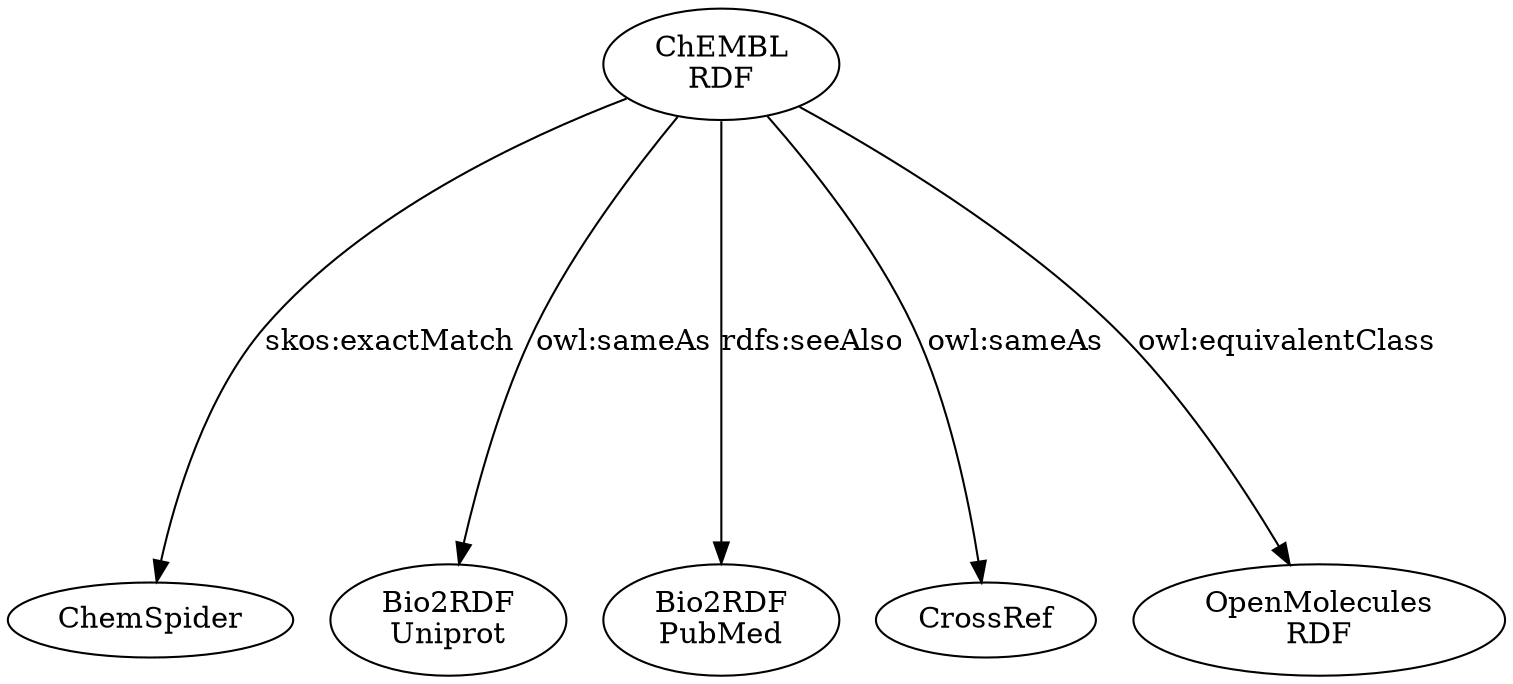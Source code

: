 
digraph G {

  root = chembl ;
  overlap = false ;
  ranksep = 2.75 ;

  chembl [label="ChEMBL\nRDF"];
  chemspider [label="ChemSpider"];
  bio2rdfuniprot [label="Bio2RDF\nUniprot"];
  bio2rdfpubmed [label="Bio2RDF\nPubMed"];
  crossref [label="CrossRef"];
  ron [label="OpenMolecules\nRDF"];

  chembl -> chemspider [label="skos:exactMatch"];
  chembl -> bio2rdfuniprot [label="owl:sameAs"];
  chembl -> bio2rdfpubmed [label="rdfs:seeAlso"];
  chembl -> crossref [label="owl:sameAs"];
  chembl -> ron [label="owl:equivalentClass"];

}
